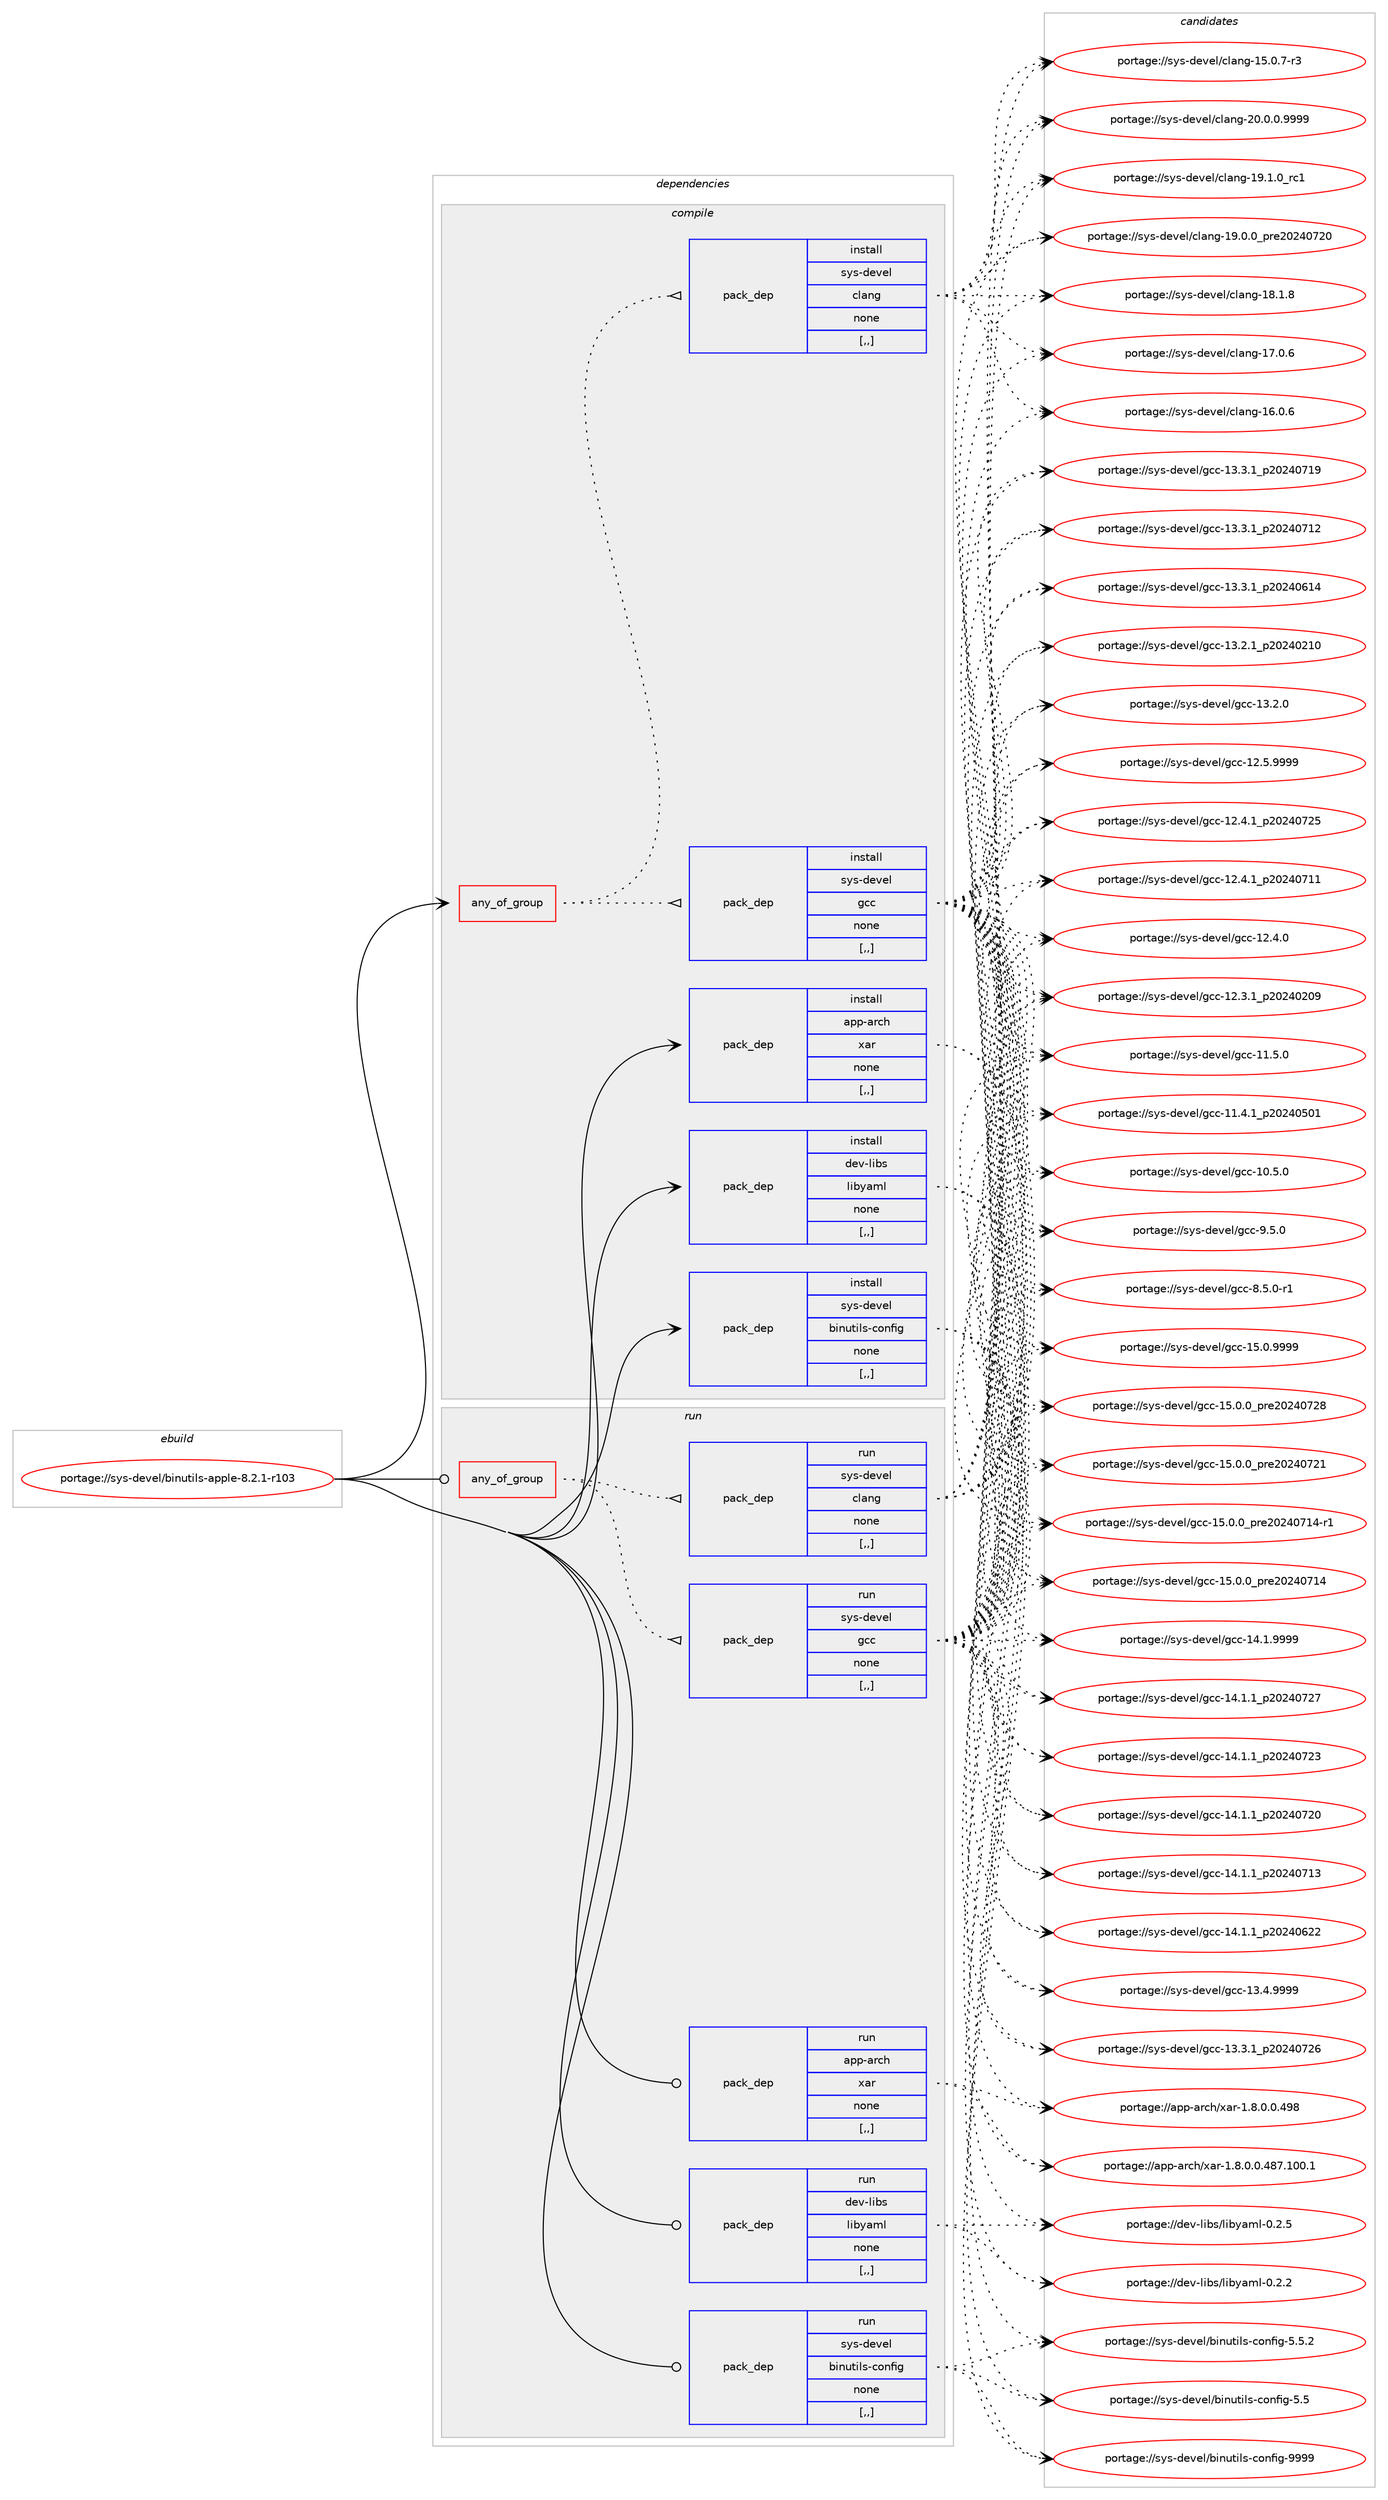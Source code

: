 digraph prolog {

# *************
# Graph options
# *************

newrank=true;
concentrate=true;
compound=true;
graph [rankdir=LR,fontname=Helvetica,fontsize=10,ranksep=1.5];#, ranksep=2.5, nodesep=0.2];
edge  [arrowhead=vee];
node  [fontname=Helvetica,fontsize=10];

# **********
# The ebuild
# **********

subgraph cluster_leftcol {
color=gray;
label=<<i>ebuild</i>>;
id [label="portage://sys-devel/binutils-apple-8.2.1-r103", color=red, width=4, href="../sys-devel/binutils-apple-8.2.1-r103.svg"];
}

# ****************
# The dependencies
# ****************

subgraph cluster_midcol {
color=gray;
label=<<i>dependencies</i>>;
subgraph cluster_compile {
fillcolor="#eeeeee";
style=filled;
label=<<i>compile</i>>;
subgraph any2715 {
dependency431783 [label=<<TABLE BORDER="0" CELLBORDER="1" CELLSPACING="0" CELLPADDING="4"><TR><TD CELLPADDING="10">any_of_group</TD></TR></TABLE>>, shape=none, color=red];subgraph pack314195 {
dependency431784 [label=<<TABLE BORDER="0" CELLBORDER="1" CELLSPACING="0" CELLPADDING="4" WIDTH="220"><TR><TD ROWSPAN="6" CELLPADDING="30">pack_dep</TD></TR><TR><TD WIDTH="110">install</TD></TR><TR><TD>sys-devel</TD></TR><TR><TD>gcc</TD></TR><TR><TD>none</TD></TR><TR><TD>[,,]</TD></TR></TABLE>>, shape=none, color=blue];
}
dependency431783:e -> dependency431784:w [weight=20,style="dotted",arrowhead="oinv"];
subgraph pack314196 {
dependency431785 [label=<<TABLE BORDER="0" CELLBORDER="1" CELLSPACING="0" CELLPADDING="4" WIDTH="220"><TR><TD ROWSPAN="6" CELLPADDING="30">pack_dep</TD></TR><TR><TD WIDTH="110">install</TD></TR><TR><TD>sys-devel</TD></TR><TR><TD>clang</TD></TR><TR><TD>none</TD></TR><TR><TD>[,,]</TD></TR></TABLE>>, shape=none, color=blue];
}
dependency431783:e -> dependency431785:w [weight=20,style="dotted",arrowhead="oinv"];
}
id:e -> dependency431783:w [weight=20,style="solid",arrowhead="vee"];
subgraph pack314197 {
dependency431786 [label=<<TABLE BORDER="0" CELLBORDER="1" CELLSPACING="0" CELLPADDING="4" WIDTH="220"><TR><TD ROWSPAN="6" CELLPADDING="30">pack_dep</TD></TR><TR><TD WIDTH="110">install</TD></TR><TR><TD>app-arch</TD></TR><TR><TD>xar</TD></TR><TR><TD>none</TD></TR><TR><TD>[,,]</TD></TR></TABLE>>, shape=none, color=blue];
}
id:e -> dependency431786:w [weight=20,style="solid",arrowhead="vee"];
subgraph pack314198 {
dependency431787 [label=<<TABLE BORDER="0" CELLBORDER="1" CELLSPACING="0" CELLPADDING="4" WIDTH="220"><TR><TD ROWSPAN="6" CELLPADDING="30">pack_dep</TD></TR><TR><TD WIDTH="110">install</TD></TR><TR><TD>dev-libs</TD></TR><TR><TD>libyaml</TD></TR><TR><TD>none</TD></TR><TR><TD>[,,]</TD></TR></TABLE>>, shape=none, color=blue];
}
id:e -> dependency431787:w [weight=20,style="solid",arrowhead="vee"];
subgraph pack314199 {
dependency431788 [label=<<TABLE BORDER="0" CELLBORDER="1" CELLSPACING="0" CELLPADDING="4" WIDTH="220"><TR><TD ROWSPAN="6" CELLPADDING="30">pack_dep</TD></TR><TR><TD WIDTH="110">install</TD></TR><TR><TD>sys-devel</TD></TR><TR><TD>binutils-config</TD></TR><TR><TD>none</TD></TR><TR><TD>[,,]</TD></TR></TABLE>>, shape=none, color=blue];
}
id:e -> dependency431788:w [weight=20,style="solid",arrowhead="vee"];
}
subgraph cluster_compileandrun {
fillcolor="#eeeeee";
style=filled;
label=<<i>compile and run</i>>;
}
subgraph cluster_run {
fillcolor="#eeeeee";
style=filled;
label=<<i>run</i>>;
subgraph any2716 {
dependency431789 [label=<<TABLE BORDER="0" CELLBORDER="1" CELLSPACING="0" CELLPADDING="4"><TR><TD CELLPADDING="10">any_of_group</TD></TR></TABLE>>, shape=none, color=red];subgraph pack314200 {
dependency431790 [label=<<TABLE BORDER="0" CELLBORDER="1" CELLSPACING="0" CELLPADDING="4" WIDTH="220"><TR><TD ROWSPAN="6" CELLPADDING="30">pack_dep</TD></TR><TR><TD WIDTH="110">run</TD></TR><TR><TD>sys-devel</TD></TR><TR><TD>gcc</TD></TR><TR><TD>none</TD></TR><TR><TD>[,,]</TD></TR></TABLE>>, shape=none, color=blue];
}
dependency431789:e -> dependency431790:w [weight=20,style="dotted",arrowhead="oinv"];
subgraph pack314201 {
dependency431791 [label=<<TABLE BORDER="0" CELLBORDER="1" CELLSPACING="0" CELLPADDING="4" WIDTH="220"><TR><TD ROWSPAN="6" CELLPADDING="30">pack_dep</TD></TR><TR><TD WIDTH="110">run</TD></TR><TR><TD>sys-devel</TD></TR><TR><TD>clang</TD></TR><TR><TD>none</TD></TR><TR><TD>[,,]</TD></TR></TABLE>>, shape=none, color=blue];
}
dependency431789:e -> dependency431791:w [weight=20,style="dotted",arrowhead="oinv"];
}
id:e -> dependency431789:w [weight=20,style="solid",arrowhead="odot"];
subgraph pack314202 {
dependency431792 [label=<<TABLE BORDER="0" CELLBORDER="1" CELLSPACING="0" CELLPADDING="4" WIDTH="220"><TR><TD ROWSPAN="6" CELLPADDING="30">pack_dep</TD></TR><TR><TD WIDTH="110">run</TD></TR><TR><TD>app-arch</TD></TR><TR><TD>xar</TD></TR><TR><TD>none</TD></TR><TR><TD>[,,]</TD></TR></TABLE>>, shape=none, color=blue];
}
id:e -> dependency431792:w [weight=20,style="solid",arrowhead="odot"];
subgraph pack314203 {
dependency431793 [label=<<TABLE BORDER="0" CELLBORDER="1" CELLSPACING="0" CELLPADDING="4" WIDTH="220"><TR><TD ROWSPAN="6" CELLPADDING="30">pack_dep</TD></TR><TR><TD WIDTH="110">run</TD></TR><TR><TD>dev-libs</TD></TR><TR><TD>libyaml</TD></TR><TR><TD>none</TD></TR><TR><TD>[,,]</TD></TR></TABLE>>, shape=none, color=blue];
}
id:e -> dependency431793:w [weight=20,style="solid",arrowhead="odot"];
subgraph pack314204 {
dependency431794 [label=<<TABLE BORDER="0" CELLBORDER="1" CELLSPACING="0" CELLPADDING="4" WIDTH="220"><TR><TD ROWSPAN="6" CELLPADDING="30">pack_dep</TD></TR><TR><TD WIDTH="110">run</TD></TR><TR><TD>sys-devel</TD></TR><TR><TD>binutils-config</TD></TR><TR><TD>none</TD></TR><TR><TD>[,,]</TD></TR></TABLE>>, shape=none, color=blue];
}
id:e -> dependency431794:w [weight=20,style="solid",arrowhead="odot"];
}
}

# **************
# The candidates
# **************

subgraph cluster_choices {
rank=same;
color=gray;
label=<<i>candidates</i>>;

subgraph choice314195 {
color=black;
nodesep=1;
choice1151211154510010111810110847103999945495346484657575757 [label="portage://sys-devel/gcc-15.0.9999", color=red, width=4,href="../sys-devel/gcc-15.0.9999.svg"];
choice1151211154510010111810110847103999945495346484648951121141015048505248555056 [label="portage://sys-devel/gcc-15.0.0_pre20240728", color=red, width=4,href="../sys-devel/gcc-15.0.0_pre20240728.svg"];
choice1151211154510010111810110847103999945495346484648951121141015048505248555049 [label="portage://sys-devel/gcc-15.0.0_pre20240721", color=red, width=4,href="../sys-devel/gcc-15.0.0_pre20240721.svg"];
choice11512111545100101118101108471039999454953464846489511211410150485052485549524511449 [label="portage://sys-devel/gcc-15.0.0_pre20240714-r1", color=red, width=4,href="../sys-devel/gcc-15.0.0_pre20240714-r1.svg"];
choice1151211154510010111810110847103999945495346484648951121141015048505248554952 [label="portage://sys-devel/gcc-15.0.0_pre20240714", color=red, width=4,href="../sys-devel/gcc-15.0.0_pre20240714.svg"];
choice1151211154510010111810110847103999945495246494657575757 [label="portage://sys-devel/gcc-14.1.9999", color=red, width=4,href="../sys-devel/gcc-14.1.9999.svg"];
choice1151211154510010111810110847103999945495246494649951125048505248555055 [label="portage://sys-devel/gcc-14.1.1_p20240727", color=red, width=4,href="../sys-devel/gcc-14.1.1_p20240727.svg"];
choice1151211154510010111810110847103999945495246494649951125048505248555051 [label="portage://sys-devel/gcc-14.1.1_p20240723", color=red, width=4,href="../sys-devel/gcc-14.1.1_p20240723.svg"];
choice1151211154510010111810110847103999945495246494649951125048505248555048 [label="portage://sys-devel/gcc-14.1.1_p20240720", color=red, width=4,href="../sys-devel/gcc-14.1.1_p20240720.svg"];
choice1151211154510010111810110847103999945495246494649951125048505248554951 [label="portage://sys-devel/gcc-14.1.1_p20240713", color=red, width=4,href="../sys-devel/gcc-14.1.1_p20240713.svg"];
choice1151211154510010111810110847103999945495246494649951125048505248545050 [label="portage://sys-devel/gcc-14.1.1_p20240622", color=red, width=4,href="../sys-devel/gcc-14.1.1_p20240622.svg"];
choice1151211154510010111810110847103999945495146524657575757 [label="portage://sys-devel/gcc-13.4.9999", color=red, width=4,href="../sys-devel/gcc-13.4.9999.svg"];
choice1151211154510010111810110847103999945495146514649951125048505248555054 [label="portage://sys-devel/gcc-13.3.1_p20240726", color=red, width=4,href="../sys-devel/gcc-13.3.1_p20240726.svg"];
choice1151211154510010111810110847103999945495146514649951125048505248554957 [label="portage://sys-devel/gcc-13.3.1_p20240719", color=red, width=4,href="../sys-devel/gcc-13.3.1_p20240719.svg"];
choice1151211154510010111810110847103999945495146514649951125048505248554950 [label="portage://sys-devel/gcc-13.3.1_p20240712", color=red, width=4,href="../sys-devel/gcc-13.3.1_p20240712.svg"];
choice1151211154510010111810110847103999945495146514649951125048505248544952 [label="portage://sys-devel/gcc-13.3.1_p20240614", color=red, width=4,href="../sys-devel/gcc-13.3.1_p20240614.svg"];
choice1151211154510010111810110847103999945495146504649951125048505248504948 [label="portage://sys-devel/gcc-13.2.1_p20240210", color=red, width=4,href="../sys-devel/gcc-13.2.1_p20240210.svg"];
choice1151211154510010111810110847103999945495146504648 [label="portage://sys-devel/gcc-13.2.0", color=red, width=4,href="../sys-devel/gcc-13.2.0.svg"];
choice1151211154510010111810110847103999945495046534657575757 [label="portage://sys-devel/gcc-12.5.9999", color=red, width=4,href="../sys-devel/gcc-12.5.9999.svg"];
choice1151211154510010111810110847103999945495046524649951125048505248555053 [label="portage://sys-devel/gcc-12.4.1_p20240725", color=red, width=4,href="../sys-devel/gcc-12.4.1_p20240725.svg"];
choice1151211154510010111810110847103999945495046524649951125048505248554949 [label="portage://sys-devel/gcc-12.4.1_p20240711", color=red, width=4,href="../sys-devel/gcc-12.4.1_p20240711.svg"];
choice1151211154510010111810110847103999945495046524648 [label="portage://sys-devel/gcc-12.4.0", color=red, width=4,href="../sys-devel/gcc-12.4.0.svg"];
choice1151211154510010111810110847103999945495046514649951125048505248504857 [label="portage://sys-devel/gcc-12.3.1_p20240209", color=red, width=4,href="../sys-devel/gcc-12.3.1_p20240209.svg"];
choice1151211154510010111810110847103999945494946534648 [label="portage://sys-devel/gcc-11.5.0", color=red, width=4,href="../sys-devel/gcc-11.5.0.svg"];
choice1151211154510010111810110847103999945494946524649951125048505248534849 [label="portage://sys-devel/gcc-11.4.1_p20240501", color=red, width=4,href="../sys-devel/gcc-11.4.1_p20240501.svg"];
choice1151211154510010111810110847103999945494846534648 [label="portage://sys-devel/gcc-10.5.0", color=red, width=4,href="../sys-devel/gcc-10.5.0.svg"];
choice11512111545100101118101108471039999455746534648 [label="portage://sys-devel/gcc-9.5.0", color=red, width=4,href="../sys-devel/gcc-9.5.0.svg"];
choice115121115451001011181011084710399994556465346484511449 [label="portage://sys-devel/gcc-8.5.0-r1", color=red, width=4,href="../sys-devel/gcc-8.5.0-r1.svg"];
dependency431784:e -> choice1151211154510010111810110847103999945495346484657575757:w [style=dotted,weight="100"];
dependency431784:e -> choice1151211154510010111810110847103999945495346484648951121141015048505248555056:w [style=dotted,weight="100"];
dependency431784:e -> choice1151211154510010111810110847103999945495346484648951121141015048505248555049:w [style=dotted,weight="100"];
dependency431784:e -> choice11512111545100101118101108471039999454953464846489511211410150485052485549524511449:w [style=dotted,weight="100"];
dependency431784:e -> choice1151211154510010111810110847103999945495346484648951121141015048505248554952:w [style=dotted,weight="100"];
dependency431784:e -> choice1151211154510010111810110847103999945495246494657575757:w [style=dotted,weight="100"];
dependency431784:e -> choice1151211154510010111810110847103999945495246494649951125048505248555055:w [style=dotted,weight="100"];
dependency431784:e -> choice1151211154510010111810110847103999945495246494649951125048505248555051:w [style=dotted,weight="100"];
dependency431784:e -> choice1151211154510010111810110847103999945495246494649951125048505248555048:w [style=dotted,weight="100"];
dependency431784:e -> choice1151211154510010111810110847103999945495246494649951125048505248554951:w [style=dotted,weight="100"];
dependency431784:e -> choice1151211154510010111810110847103999945495246494649951125048505248545050:w [style=dotted,weight="100"];
dependency431784:e -> choice1151211154510010111810110847103999945495146524657575757:w [style=dotted,weight="100"];
dependency431784:e -> choice1151211154510010111810110847103999945495146514649951125048505248555054:w [style=dotted,weight="100"];
dependency431784:e -> choice1151211154510010111810110847103999945495146514649951125048505248554957:w [style=dotted,weight="100"];
dependency431784:e -> choice1151211154510010111810110847103999945495146514649951125048505248554950:w [style=dotted,weight="100"];
dependency431784:e -> choice1151211154510010111810110847103999945495146514649951125048505248544952:w [style=dotted,weight="100"];
dependency431784:e -> choice1151211154510010111810110847103999945495146504649951125048505248504948:w [style=dotted,weight="100"];
dependency431784:e -> choice1151211154510010111810110847103999945495146504648:w [style=dotted,weight="100"];
dependency431784:e -> choice1151211154510010111810110847103999945495046534657575757:w [style=dotted,weight="100"];
dependency431784:e -> choice1151211154510010111810110847103999945495046524649951125048505248555053:w [style=dotted,weight="100"];
dependency431784:e -> choice1151211154510010111810110847103999945495046524649951125048505248554949:w [style=dotted,weight="100"];
dependency431784:e -> choice1151211154510010111810110847103999945495046524648:w [style=dotted,weight="100"];
dependency431784:e -> choice1151211154510010111810110847103999945495046514649951125048505248504857:w [style=dotted,weight="100"];
dependency431784:e -> choice1151211154510010111810110847103999945494946534648:w [style=dotted,weight="100"];
dependency431784:e -> choice1151211154510010111810110847103999945494946524649951125048505248534849:w [style=dotted,weight="100"];
dependency431784:e -> choice1151211154510010111810110847103999945494846534648:w [style=dotted,weight="100"];
dependency431784:e -> choice11512111545100101118101108471039999455746534648:w [style=dotted,weight="100"];
dependency431784:e -> choice115121115451001011181011084710399994556465346484511449:w [style=dotted,weight="100"];
}
subgraph choice314196 {
color=black;
nodesep=1;
choice11512111545100101118101108479910897110103455048464846484657575757 [label="portage://sys-devel/clang-20.0.0.9999", color=red, width=4,href="../sys-devel/clang-20.0.0.9999.svg"];
choice1151211154510010111810110847991089711010345495746494648951149949 [label="portage://sys-devel/clang-19.1.0_rc1", color=red, width=4,href="../sys-devel/clang-19.1.0_rc1.svg"];
choice1151211154510010111810110847991089711010345495746484648951121141015048505248555048 [label="portage://sys-devel/clang-19.0.0_pre20240720", color=red, width=4,href="../sys-devel/clang-19.0.0_pre20240720.svg"];
choice1151211154510010111810110847991089711010345495646494656 [label="portage://sys-devel/clang-18.1.8", color=red, width=4,href="../sys-devel/clang-18.1.8.svg"];
choice1151211154510010111810110847991089711010345495546484654 [label="portage://sys-devel/clang-17.0.6", color=red, width=4,href="../sys-devel/clang-17.0.6.svg"];
choice1151211154510010111810110847991089711010345495446484654 [label="portage://sys-devel/clang-16.0.6", color=red, width=4,href="../sys-devel/clang-16.0.6.svg"];
choice11512111545100101118101108479910897110103454953464846554511451 [label="portage://sys-devel/clang-15.0.7-r3", color=red, width=4,href="../sys-devel/clang-15.0.7-r3.svg"];
dependency431785:e -> choice11512111545100101118101108479910897110103455048464846484657575757:w [style=dotted,weight="100"];
dependency431785:e -> choice1151211154510010111810110847991089711010345495746494648951149949:w [style=dotted,weight="100"];
dependency431785:e -> choice1151211154510010111810110847991089711010345495746484648951121141015048505248555048:w [style=dotted,weight="100"];
dependency431785:e -> choice1151211154510010111810110847991089711010345495646494656:w [style=dotted,weight="100"];
dependency431785:e -> choice1151211154510010111810110847991089711010345495546484654:w [style=dotted,weight="100"];
dependency431785:e -> choice1151211154510010111810110847991089711010345495446484654:w [style=dotted,weight="100"];
dependency431785:e -> choice11512111545100101118101108479910897110103454953464846554511451:w [style=dotted,weight="100"];
}
subgraph choice314197 {
color=black;
nodesep=1;
choice971121124597114991044712097114454946564648464846525756 [label="portage://app-arch/xar-1.8.0.0.498", color=red, width=4,href="../app-arch/xar-1.8.0.0.498.svg"];
choice971121124597114991044712097114454946564648464846525655464948484649 [label="portage://app-arch/xar-1.8.0.0.487.100.1", color=red, width=4,href="../app-arch/xar-1.8.0.0.487.100.1.svg"];
dependency431786:e -> choice971121124597114991044712097114454946564648464846525756:w [style=dotted,weight="100"];
dependency431786:e -> choice971121124597114991044712097114454946564648464846525655464948484649:w [style=dotted,weight="100"];
}
subgraph choice314198 {
color=black;
nodesep=1;
choice1001011184510810598115471081059812197109108454846504653 [label="portage://dev-libs/libyaml-0.2.5", color=red, width=4,href="../dev-libs/libyaml-0.2.5.svg"];
choice1001011184510810598115471081059812197109108454846504650 [label="portage://dev-libs/libyaml-0.2.2", color=red, width=4,href="../dev-libs/libyaml-0.2.2.svg"];
dependency431787:e -> choice1001011184510810598115471081059812197109108454846504653:w [style=dotted,weight="100"];
dependency431787:e -> choice1001011184510810598115471081059812197109108454846504650:w [style=dotted,weight="100"];
}
subgraph choice314199 {
color=black;
nodesep=1;
choice11512111545100101118101108479810511011711610510811545991111101021051034557575757 [label="portage://sys-devel/binutils-config-9999", color=red, width=4,href="../sys-devel/binutils-config-9999.svg"];
choice1151211154510010111810110847981051101171161051081154599111110102105103455346534650 [label="portage://sys-devel/binutils-config-5.5.2", color=red, width=4,href="../sys-devel/binutils-config-5.5.2.svg"];
choice115121115451001011181011084798105110117116105108115459911111010210510345534653 [label="portage://sys-devel/binutils-config-5.5", color=red, width=4,href="../sys-devel/binutils-config-5.5.svg"];
dependency431788:e -> choice11512111545100101118101108479810511011711610510811545991111101021051034557575757:w [style=dotted,weight="100"];
dependency431788:e -> choice1151211154510010111810110847981051101171161051081154599111110102105103455346534650:w [style=dotted,weight="100"];
dependency431788:e -> choice115121115451001011181011084798105110117116105108115459911111010210510345534653:w [style=dotted,weight="100"];
}
subgraph choice314200 {
color=black;
nodesep=1;
choice1151211154510010111810110847103999945495346484657575757 [label="portage://sys-devel/gcc-15.0.9999", color=red, width=4,href="../sys-devel/gcc-15.0.9999.svg"];
choice1151211154510010111810110847103999945495346484648951121141015048505248555056 [label="portage://sys-devel/gcc-15.0.0_pre20240728", color=red, width=4,href="../sys-devel/gcc-15.0.0_pre20240728.svg"];
choice1151211154510010111810110847103999945495346484648951121141015048505248555049 [label="portage://sys-devel/gcc-15.0.0_pre20240721", color=red, width=4,href="../sys-devel/gcc-15.0.0_pre20240721.svg"];
choice11512111545100101118101108471039999454953464846489511211410150485052485549524511449 [label="portage://sys-devel/gcc-15.0.0_pre20240714-r1", color=red, width=4,href="../sys-devel/gcc-15.0.0_pre20240714-r1.svg"];
choice1151211154510010111810110847103999945495346484648951121141015048505248554952 [label="portage://sys-devel/gcc-15.0.0_pre20240714", color=red, width=4,href="../sys-devel/gcc-15.0.0_pre20240714.svg"];
choice1151211154510010111810110847103999945495246494657575757 [label="portage://sys-devel/gcc-14.1.9999", color=red, width=4,href="../sys-devel/gcc-14.1.9999.svg"];
choice1151211154510010111810110847103999945495246494649951125048505248555055 [label="portage://sys-devel/gcc-14.1.1_p20240727", color=red, width=4,href="../sys-devel/gcc-14.1.1_p20240727.svg"];
choice1151211154510010111810110847103999945495246494649951125048505248555051 [label="portage://sys-devel/gcc-14.1.1_p20240723", color=red, width=4,href="../sys-devel/gcc-14.1.1_p20240723.svg"];
choice1151211154510010111810110847103999945495246494649951125048505248555048 [label="portage://sys-devel/gcc-14.1.1_p20240720", color=red, width=4,href="../sys-devel/gcc-14.1.1_p20240720.svg"];
choice1151211154510010111810110847103999945495246494649951125048505248554951 [label="portage://sys-devel/gcc-14.1.1_p20240713", color=red, width=4,href="../sys-devel/gcc-14.1.1_p20240713.svg"];
choice1151211154510010111810110847103999945495246494649951125048505248545050 [label="portage://sys-devel/gcc-14.1.1_p20240622", color=red, width=4,href="../sys-devel/gcc-14.1.1_p20240622.svg"];
choice1151211154510010111810110847103999945495146524657575757 [label="portage://sys-devel/gcc-13.4.9999", color=red, width=4,href="../sys-devel/gcc-13.4.9999.svg"];
choice1151211154510010111810110847103999945495146514649951125048505248555054 [label="portage://sys-devel/gcc-13.3.1_p20240726", color=red, width=4,href="../sys-devel/gcc-13.3.1_p20240726.svg"];
choice1151211154510010111810110847103999945495146514649951125048505248554957 [label="portage://sys-devel/gcc-13.3.1_p20240719", color=red, width=4,href="../sys-devel/gcc-13.3.1_p20240719.svg"];
choice1151211154510010111810110847103999945495146514649951125048505248554950 [label="portage://sys-devel/gcc-13.3.1_p20240712", color=red, width=4,href="../sys-devel/gcc-13.3.1_p20240712.svg"];
choice1151211154510010111810110847103999945495146514649951125048505248544952 [label="portage://sys-devel/gcc-13.3.1_p20240614", color=red, width=4,href="../sys-devel/gcc-13.3.1_p20240614.svg"];
choice1151211154510010111810110847103999945495146504649951125048505248504948 [label="portage://sys-devel/gcc-13.2.1_p20240210", color=red, width=4,href="../sys-devel/gcc-13.2.1_p20240210.svg"];
choice1151211154510010111810110847103999945495146504648 [label="portage://sys-devel/gcc-13.2.0", color=red, width=4,href="../sys-devel/gcc-13.2.0.svg"];
choice1151211154510010111810110847103999945495046534657575757 [label="portage://sys-devel/gcc-12.5.9999", color=red, width=4,href="../sys-devel/gcc-12.5.9999.svg"];
choice1151211154510010111810110847103999945495046524649951125048505248555053 [label="portage://sys-devel/gcc-12.4.1_p20240725", color=red, width=4,href="../sys-devel/gcc-12.4.1_p20240725.svg"];
choice1151211154510010111810110847103999945495046524649951125048505248554949 [label="portage://sys-devel/gcc-12.4.1_p20240711", color=red, width=4,href="../sys-devel/gcc-12.4.1_p20240711.svg"];
choice1151211154510010111810110847103999945495046524648 [label="portage://sys-devel/gcc-12.4.0", color=red, width=4,href="../sys-devel/gcc-12.4.0.svg"];
choice1151211154510010111810110847103999945495046514649951125048505248504857 [label="portage://sys-devel/gcc-12.3.1_p20240209", color=red, width=4,href="../sys-devel/gcc-12.3.1_p20240209.svg"];
choice1151211154510010111810110847103999945494946534648 [label="portage://sys-devel/gcc-11.5.0", color=red, width=4,href="../sys-devel/gcc-11.5.0.svg"];
choice1151211154510010111810110847103999945494946524649951125048505248534849 [label="portage://sys-devel/gcc-11.4.1_p20240501", color=red, width=4,href="../sys-devel/gcc-11.4.1_p20240501.svg"];
choice1151211154510010111810110847103999945494846534648 [label="portage://sys-devel/gcc-10.5.0", color=red, width=4,href="../sys-devel/gcc-10.5.0.svg"];
choice11512111545100101118101108471039999455746534648 [label="portage://sys-devel/gcc-9.5.0", color=red, width=4,href="../sys-devel/gcc-9.5.0.svg"];
choice115121115451001011181011084710399994556465346484511449 [label="portage://sys-devel/gcc-8.5.0-r1", color=red, width=4,href="../sys-devel/gcc-8.5.0-r1.svg"];
dependency431790:e -> choice1151211154510010111810110847103999945495346484657575757:w [style=dotted,weight="100"];
dependency431790:e -> choice1151211154510010111810110847103999945495346484648951121141015048505248555056:w [style=dotted,weight="100"];
dependency431790:e -> choice1151211154510010111810110847103999945495346484648951121141015048505248555049:w [style=dotted,weight="100"];
dependency431790:e -> choice11512111545100101118101108471039999454953464846489511211410150485052485549524511449:w [style=dotted,weight="100"];
dependency431790:e -> choice1151211154510010111810110847103999945495346484648951121141015048505248554952:w [style=dotted,weight="100"];
dependency431790:e -> choice1151211154510010111810110847103999945495246494657575757:w [style=dotted,weight="100"];
dependency431790:e -> choice1151211154510010111810110847103999945495246494649951125048505248555055:w [style=dotted,weight="100"];
dependency431790:e -> choice1151211154510010111810110847103999945495246494649951125048505248555051:w [style=dotted,weight="100"];
dependency431790:e -> choice1151211154510010111810110847103999945495246494649951125048505248555048:w [style=dotted,weight="100"];
dependency431790:e -> choice1151211154510010111810110847103999945495246494649951125048505248554951:w [style=dotted,weight="100"];
dependency431790:e -> choice1151211154510010111810110847103999945495246494649951125048505248545050:w [style=dotted,weight="100"];
dependency431790:e -> choice1151211154510010111810110847103999945495146524657575757:w [style=dotted,weight="100"];
dependency431790:e -> choice1151211154510010111810110847103999945495146514649951125048505248555054:w [style=dotted,weight="100"];
dependency431790:e -> choice1151211154510010111810110847103999945495146514649951125048505248554957:w [style=dotted,weight="100"];
dependency431790:e -> choice1151211154510010111810110847103999945495146514649951125048505248554950:w [style=dotted,weight="100"];
dependency431790:e -> choice1151211154510010111810110847103999945495146514649951125048505248544952:w [style=dotted,weight="100"];
dependency431790:e -> choice1151211154510010111810110847103999945495146504649951125048505248504948:w [style=dotted,weight="100"];
dependency431790:e -> choice1151211154510010111810110847103999945495146504648:w [style=dotted,weight="100"];
dependency431790:e -> choice1151211154510010111810110847103999945495046534657575757:w [style=dotted,weight="100"];
dependency431790:e -> choice1151211154510010111810110847103999945495046524649951125048505248555053:w [style=dotted,weight="100"];
dependency431790:e -> choice1151211154510010111810110847103999945495046524649951125048505248554949:w [style=dotted,weight="100"];
dependency431790:e -> choice1151211154510010111810110847103999945495046524648:w [style=dotted,weight="100"];
dependency431790:e -> choice1151211154510010111810110847103999945495046514649951125048505248504857:w [style=dotted,weight="100"];
dependency431790:e -> choice1151211154510010111810110847103999945494946534648:w [style=dotted,weight="100"];
dependency431790:e -> choice1151211154510010111810110847103999945494946524649951125048505248534849:w [style=dotted,weight="100"];
dependency431790:e -> choice1151211154510010111810110847103999945494846534648:w [style=dotted,weight="100"];
dependency431790:e -> choice11512111545100101118101108471039999455746534648:w [style=dotted,weight="100"];
dependency431790:e -> choice115121115451001011181011084710399994556465346484511449:w [style=dotted,weight="100"];
}
subgraph choice314201 {
color=black;
nodesep=1;
choice11512111545100101118101108479910897110103455048464846484657575757 [label="portage://sys-devel/clang-20.0.0.9999", color=red, width=4,href="../sys-devel/clang-20.0.0.9999.svg"];
choice1151211154510010111810110847991089711010345495746494648951149949 [label="portage://sys-devel/clang-19.1.0_rc1", color=red, width=4,href="../sys-devel/clang-19.1.0_rc1.svg"];
choice1151211154510010111810110847991089711010345495746484648951121141015048505248555048 [label="portage://sys-devel/clang-19.0.0_pre20240720", color=red, width=4,href="../sys-devel/clang-19.0.0_pre20240720.svg"];
choice1151211154510010111810110847991089711010345495646494656 [label="portage://sys-devel/clang-18.1.8", color=red, width=4,href="../sys-devel/clang-18.1.8.svg"];
choice1151211154510010111810110847991089711010345495546484654 [label="portage://sys-devel/clang-17.0.6", color=red, width=4,href="../sys-devel/clang-17.0.6.svg"];
choice1151211154510010111810110847991089711010345495446484654 [label="portage://sys-devel/clang-16.0.6", color=red, width=4,href="../sys-devel/clang-16.0.6.svg"];
choice11512111545100101118101108479910897110103454953464846554511451 [label="portage://sys-devel/clang-15.0.7-r3", color=red, width=4,href="../sys-devel/clang-15.0.7-r3.svg"];
dependency431791:e -> choice11512111545100101118101108479910897110103455048464846484657575757:w [style=dotted,weight="100"];
dependency431791:e -> choice1151211154510010111810110847991089711010345495746494648951149949:w [style=dotted,weight="100"];
dependency431791:e -> choice1151211154510010111810110847991089711010345495746484648951121141015048505248555048:w [style=dotted,weight="100"];
dependency431791:e -> choice1151211154510010111810110847991089711010345495646494656:w [style=dotted,weight="100"];
dependency431791:e -> choice1151211154510010111810110847991089711010345495546484654:w [style=dotted,weight="100"];
dependency431791:e -> choice1151211154510010111810110847991089711010345495446484654:w [style=dotted,weight="100"];
dependency431791:e -> choice11512111545100101118101108479910897110103454953464846554511451:w [style=dotted,weight="100"];
}
subgraph choice314202 {
color=black;
nodesep=1;
choice971121124597114991044712097114454946564648464846525756 [label="portage://app-arch/xar-1.8.0.0.498", color=red, width=4,href="../app-arch/xar-1.8.0.0.498.svg"];
choice971121124597114991044712097114454946564648464846525655464948484649 [label="portage://app-arch/xar-1.8.0.0.487.100.1", color=red, width=4,href="../app-arch/xar-1.8.0.0.487.100.1.svg"];
dependency431792:e -> choice971121124597114991044712097114454946564648464846525756:w [style=dotted,weight="100"];
dependency431792:e -> choice971121124597114991044712097114454946564648464846525655464948484649:w [style=dotted,weight="100"];
}
subgraph choice314203 {
color=black;
nodesep=1;
choice1001011184510810598115471081059812197109108454846504653 [label="portage://dev-libs/libyaml-0.2.5", color=red, width=4,href="../dev-libs/libyaml-0.2.5.svg"];
choice1001011184510810598115471081059812197109108454846504650 [label="portage://dev-libs/libyaml-0.2.2", color=red, width=4,href="../dev-libs/libyaml-0.2.2.svg"];
dependency431793:e -> choice1001011184510810598115471081059812197109108454846504653:w [style=dotted,weight="100"];
dependency431793:e -> choice1001011184510810598115471081059812197109108454846504650:w [style=dotted,weight="100"];
}
subgraph choice314204 {
color=black;
nodesep=1;
choice11512111545100101118101108479810511011711610510811545991111101021051034557575757 [label="portage://sys-devel/binutils-config-9999", color=red, width=4,href="../sys-devel/binutils-config-9999.svg"];
choice1151211154510010111810110847981051101171161051081154599111110102105103455346534650 [label="portage://sys-devel/binutils-config-5.5.2", color=red, width=4,href="../sys-devel/binutils-config-5.5.2.svg"];
choice115121115451001011181011084798105110117116105108115459911111010210510345534653 [label="portage://sys-devel/binutils-config-5.5", color=red, width=4,href="../sys-devel/binutils-config-5.5.svg"];
dependency431794:e -> choice11512111545100101118101108479810511011711610510811545991111101021051034557575757:w [style=dotted,weight="100"];
dependency431794:e -> choice1151211154510010111810110847981051101171161051081154599111110102105103455346534650:w [style=dotted,weight="100"];
dependency431794:e -> choice115121115451001011181011084798105110117116105108115459911111010210510345534653:w [style=dotted,weight="100"];
}
}

}
